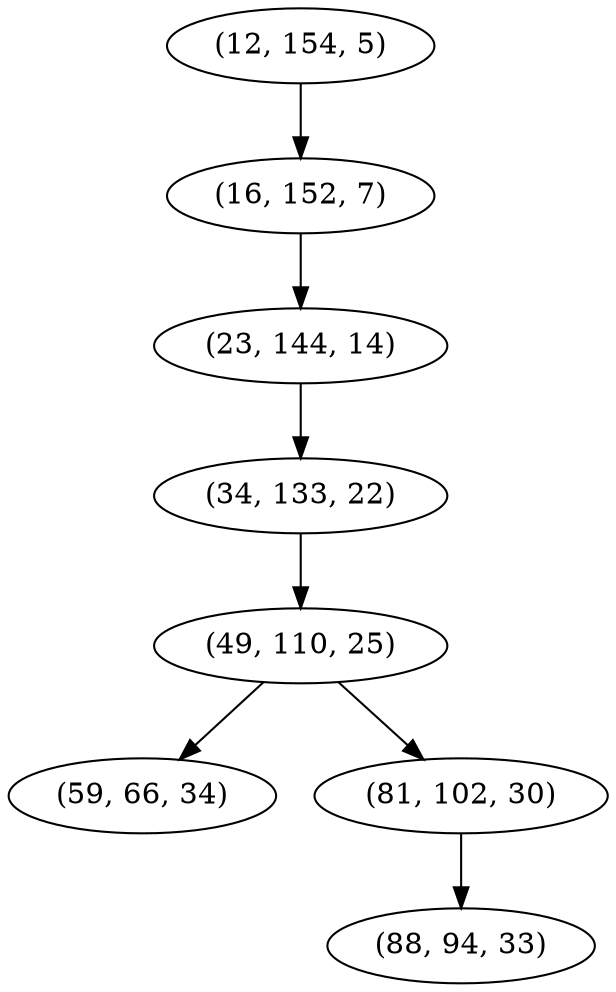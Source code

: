 digraph tree {
    "(12, 154, 5)";
    "(16, 152, 7)";
    "(23, 144, 14)";
    "(34, 133, 22)";
    "(49, 110, 25)";
    "(59, 66, 34)";
    "(81, 102, 30)";
    "(88, 94, 33)";
    "(12, 154, 5)" -> "(16, 152, 7)";
    "(16, 152, 7)" -> "(23, 144, 14)";
    "(23, 144, 14)" -> "(34, 133, 22)";
    "(34, 133, 22)" -> "(49, 110, 25)";
    "(49, 110, 25)" -> "(59, 66, 34)";
    "(49, 110, 25)" -> "(81, 102, 30)";
    "(81, 102, 30)" -> "(88, 94, 33)";
}
